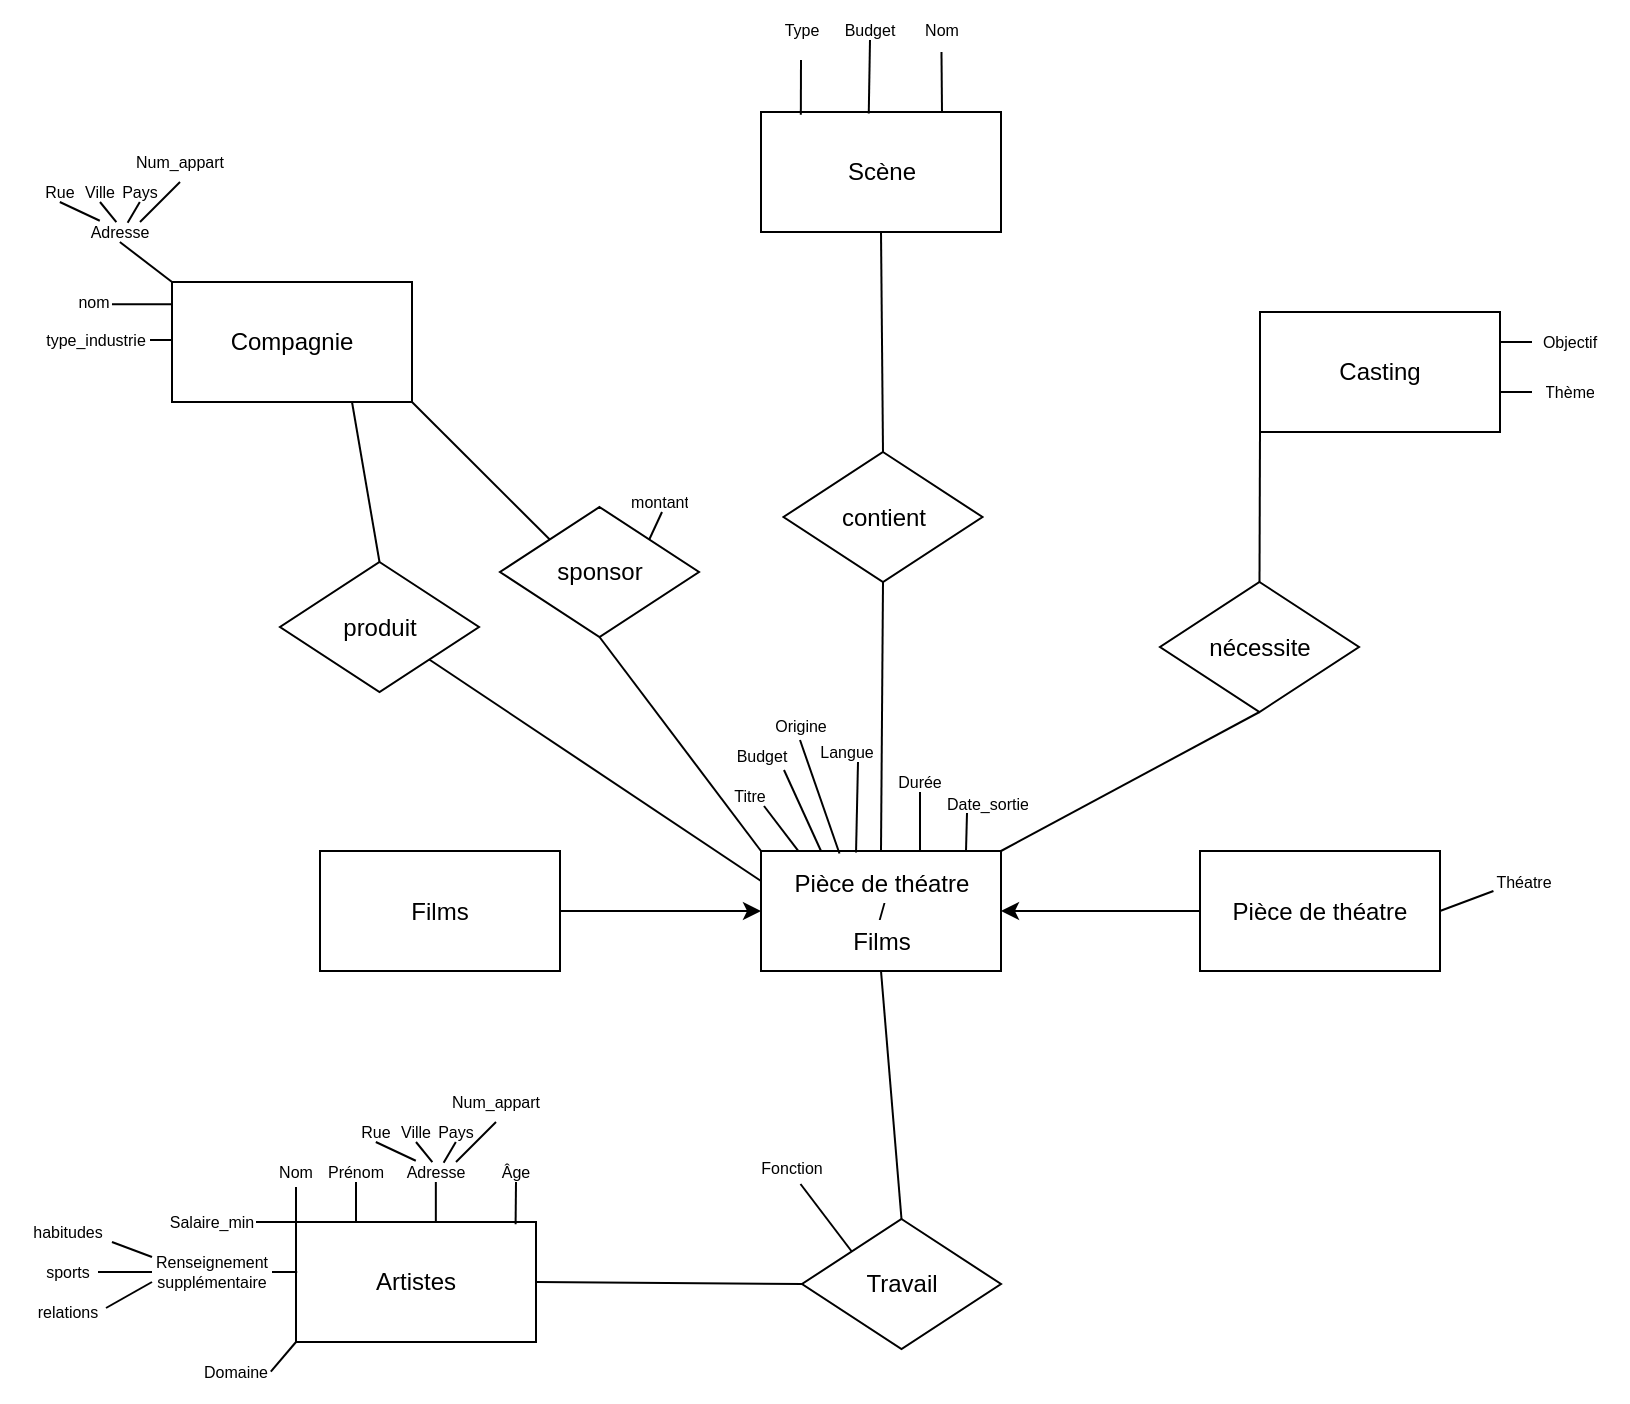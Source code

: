 <mxfile version="24.0.4" type="device">
  <diagram id="R2lEEEUBdFMjLlhIrx00" name="Page-1">
    <mxGraphModel dx="1526" dy="535" grid="1" gridSize="10" guides="1" tooltips="1" connect="1" arrows="1" fold="1" page="1" pageScale="1" pageWidth="850" pageHeight="1100" math="0" shadow="0" extFonts="Permanent Marker^https://fonts.googleapis.com/css?family=Permanent+Marker">
      <root>
        <mxCell id="0" />
        <mxCell id="1" parent="0" />
        <mxCell id="wOHzCfQpH4CLgoGP7HWh-2" value="Films" style="rounded=0;whiteSpace=wrap;html=1;" parent="1" vertex="1">
          <mxGeometry x="-300" y="469.5" width="120" height="60" as="geometry" />
        </mxCell>
        <mxCell id="wOHzCfQpH4CLgoGP7HWh-3" value="Scène" style="rounded=0;whiteSpace=wrap;html=1;" parent="1" vertex="1">
          <mxGeometry x="-79.5" y="100" width="120" height="60" as="geometry" />
        </mxCell>
        <mxCell id="wOHzCfQpH4CLgoGP7HWh-4" value="Compagnie" style="rounded=0;whiteSpace=wrap;html=1;" parent="1" vertex="1">
          <mxGeometry x="-374" y="185" width="120" height="60" as="geometry" />
        </mxCell>
        <mxCell id="wOHzCfQpH4CLgoGP7HWh-6" value="Pièce de théatre" style="rounded=0;whiteSpace=wrap;html=1;" parent="1" vertex="1">
          <mxGeometry x="140" y="469.5" width="120" height="60" as="geometry" />
        </mxCell>
        <mxCell id="wOHzCfQpH4CLgoGP7HWh-10" value="Artistes" style="rounded=0;whiteSpace=wrap;html=1;" parent="1" vertex="1">
          <mxGeometry x="-312" y="655" width="120" height="60" as="geometry" />
        </mxCell>
        <mxCell id="wOHzCfQpH4CLgoGP7HWh-13" value="Nom" style="text;html=1;align=center;verticalAlign=middle;whiteSpace=wrap;rounded=0;fontSize=8;" parent="1" vertex="1">
          <mxGeometry x="-342" y="615" width="60" height="30" as="geometry" />
        </mxCell>
        <mxCell id="wOHzCfQpH4CLgoGP7HWh-14" value="Prénom" style="text;html=1;align=center;verticalAlign=middle;whiteSpace=wrap;rounded=0;fontSize=8;" parent="1" vertex="1">
          <mxGeometry x="-312" y="615" width="60" height="30" as="geometry" />
        </mxCell>
        <mxCell id="wOHzCfQpH4CLgoGP7HWh-15" value="Adresse" style="text;html=1;align=center;verticalAlign=middle;whiteSpace=wrap;rounded=0;fontSize=8;" parent="1" vertex="1">
          <mxGeometry x="-272" y="615" width="60" height="30" as="geometry" />
        </mxCell>
        <mxCell id="wOHzCfQpH4CLgoGP7HWh-16" value="Rue" style="text;html=1;align=center;verticalAlign=middle;whiteSpace=wrap;rounded=0;fontSize=8;" parent="1" vertex="1">
          <mxGeometry x="-302" y="595" width="60" height="30" as="geometry" />
        </mxCell>
        <mxCell id="wOHzCfQpH4CLgoGP7HWh-18" value="Ville" style="text;html=1;align=center;verticalAlign=middle;whiteSpace=wrap;rounded=0;fontSize=8;" parent="1" vertex="1">
          <mxGeometry x="-282" y="595" width="60" height="30" as="geometry" />
        </mxCell>
        <mxCell id="wOHzCfQpH4CLgoGP7HWh-19" value="Pays" style="text;html=1;align=center;verticalAlign=middle;whiteSpace=wrap;rounded=0;fontSize=8;" parent="1" vertex="1">
          <mxGeometry x="-262" y="595" width="60" height="30" as="geometry" />
        </mxCell>
        <mxCell id="wOHzCfQpH4CLgoGP7HWh-20" value="" style="endArrow=none;html=1;rounded=0;entryX=0;entryY=0.75;entryDx=0;entryDy=0;exitX=0;exitY=0;exitDx=0;exitDy=0;" parent="1" source="wOHzCfQpH4CLgoGP7HWh-10" target="wOHzCfQpH4CLgoGP7HWh-14" edge="1">
          <mxGeometry width="50" height="50" relative="1" as="geometry">
            <mxPoint x="-232" y="725" as="sourcePoint" />
            <mxPoint x="-182" y="675" as="targetPoint" />
          </mxGeometry>
        </mxCell>
        <mxCell id="wOHzCfQpH4CLgoGP7HWh-21" value="" style="endArrow=none;html=1;rounded=0;exitX=0.25;exitY=0;exitDx=0;exitDy=0;entryX=0.5;entryY=0.667;entryDx=0;entryDy=0;entryPerimeter=0;" parent="1" source="wOHzCfQpH4CLgoGP7HWh-10" target="wOHzCfQpH4CLgoGP7HWh-14" edge="1">
          <mxGeometry width="50" height="50" relative="1" as="geometry">
            <mxPoint x="-232" y="725" as="sourcePoint" />
            <mxPoint x="-182" y="675" as="targetPoint" />
          </mxGeometry>
        </mxCell>
        <mxCell id="wOHzCfQpH4CLgoGP7HWh-22" value="" style="endArrow=none;html=1;rounded=0;exitX=0.25;exitY=0;exitDx=0;exitDy=0;entryX=0.5;entryY=0.667;entryDx=0;entryDy=0;entryPerimeter=0;" parent="1" edge="1">
          <mxGeometry width="50" height="50" relative="1" as="geometry">
            <mxPoint x="-242.08" y="655" as="sourcePoint" />
            <mxPoint x="-242.08" y="635" as="targetPoint" />
          </mxGeometry>
        </mxCell>
        <mxCell id="wOHzCfQpH4CLgoGP7HWh-23" value="" style="endArrow=none;html=1;rounded=0;exitX=0.165;exitY=0.979;exitDx=0;exitDy=0;entryX=0.5;entryY=0.667;entryDx=0;entryDy=0;entryPerimeter=0;exitPerimeter=0;" parent="1" source="wOHzCfQpH4CLgoGP7HWh-19" edge="1">
          <mxGeometry width="50" height="50" relative="1" as="geometry">
            <mxPoint x="-262.02" y="624.99" as="sourcePoint" />
            <mxPoint x="-272.09" y="615" as="targetPoint" />
          </mxGeometry>
        </mxCell>
        <mxCell id="wOHzCfQpH4CLgoGP7HWh-24" value="" style="endArrow=none;html=1;rounded=0;exitX=0.303;exitY=1.004;exitDx=0;exitDy=0;exitPerimeter=0;" parent="1" edge="1" source="wOHzCfQpH4CLgoGP7HWh-19">
          <mxGeometry width="50" height="50" relative="1" as="geometry">
            <mxPoint x="-252" y="625" as="sourcePoint" />
            <mxPoint x="-252" y="615" as="targetPoint" />
          </mxGeometry>
        </mxCell>
        <mxCell id="wOHzCfQpH4CLgoGP7HWh-25" value="" style="endArrow=none;html=1;rounded=0;exitX=0.397;exitY=1.011;exitDx=0;exitDy=0;entryX=0.5;entryY=0.667;entryDx=0;entryDy=0;entryPerimeter=0;exitPerimeter=0;" parent="1" source="wOHzCfQpH4CLgoGP7HWh-19" edge="1">
          <mxGeometry width="50" height="50" relative="1" as="geometry">
            <mxPoint x="-222" y="625" as="sourcePoint" />
            <mxPoint x="-232.09" y="615" as="targetPoint" />
          </mxGeometry>
        </mxCell>
        <mxCell id="wOHzCfQpH4CLgoGP7HWh-26" value="Salaire_min" style="text;html=1;align=center;verticalAlign=middle;whiteSpace=wrap;rounded=0;fontSize=8;" parent="1" vertex="1">
          <mxGeometry x="-384" y="640" width="60" height="30" as="geometry" />
        </mxCell>
        <mxCell id="wOHzCfQpH4CLgoGP7HWh-27" value="" style="endArrow=none;html=1;rounded=0;entryX=0;entryY=0;entryDx=0;entryDy=0;exitX=0;exitY=0.167;exitDx=0;exitDy=0;exitPerimeter=0;" parent="1" source="wOHzCfQpH4CLgoGP7HWh-10" target="wOHzCfQpH4CLgoGP7HWh-10" edge="1">
          <mxGeometry width="50" height="50" relative="1" as="geometry">
            <mxPoint x="-342" y="705" as="sourcePoint" />
            <mxPoint x="-292" y="655" as="targetPoint" />
          </mxGeometry>
        </mxCell>
        <mxCell id="wOHzCfQpH4CLgoGP7HWh-29" value="" style="endArrow=none;html=1;rounded=0;entryX=0;entryY=0;entryDx=0;entryDy=0;" parent="1" target="wOHzCfQpH4CLgoGP7HWh-10" edge="1">
          <mxGeometry width="50" height="50" relative="1" as="geometry">
            <mxPoint x="-332" y="655" as="sourcePoint" />
            <mxPoint x="-292" y="655" as="targetPoint" />
          </mxGeometry>
        </mxCell>
        <mxCell id="wOHzCfQpH4CLgoGP7HWh-30" value="Renseignement supplémentaire" style="text;html=1;align=center;verticalAlign=middle;whiteSpace=wrap;rounded=0;fontSize=8;" parent="1" vertex="1">
          <mxGeometry x="-384" y="665" width="60" height="30" as="geometry" />
        </mxCell>
        <mxCell id="wOHzCfQpH4CLgoGP7HWh-31" value="" style="endArrow=none;html=1;rounded=0;entryX=0.005;entryY=0.417;entryDx=0;entryDy=0;entryPerimeter=0;exitX=1;exitY=0.5;exitDx=0;exitDy=0;" parent="1" source="wOHzCfQpH4CLgoGP7HWh-30" target="wOHzCfQpH4CLgoGP7HWh-10" edge="1">
          <mxGeometry width="50" height="50" relative="1" as="geometry">
            <mxPoint x="-342" y="705" as="sourcePoint" />
            <mxPoint x="-292" y="655" as="targetPoint" />
          </mxGeometry>
        </mxCell>
        <mxCell id="wOHzCfQpH4CLgoGP7HWh-33" value="" style="endArrow=none;html=1;rounded=0;entryX=0.915;entryY=0.018;entryDx=0;entryDy=0;entryPerimeter=0;" parent="1" target="wOHzCfQpH4CLgoGP7HWh-10" edge="1">
          <mxGeometry width="50" height="50" relative="1" as="geometry">
            <mxPoint x="-202" y="635" as="sourcePoint" />
            <mxPoint x="-292" y="585" as="targetPoint" />
          </mxGeometry>
        </mxCell>
        <mxCell id="wOHzCfQpH4CLgoGP7HWh-35" value="Âge" style="text;html=1;align=center;verticalAlign=middle;whiteSpace=wrap;rounded=0;fontSize=8;" parent="1" vertex="1">
          <mxGeometry x="-232" y="615" width="60" height="30" as="geometry" />
        </mxCell>
        <mxCell id="6xAQgyJOtl-inS0yBKs7-2" value="Num_appart" style="text;html=1;align=center;verticalAlign=middle;whiteSpace=wrap;rounded=0;fontSize=8;" vertex="1" parent="1">
          <mxGeometry x="-242" y="580" width="60" height="30" as="geometry" />
        </mxCell>
        <mxCell id="6xAQgyJOtl-inS0yBKs7-3" value="" style="endArrow=none;html=1;rounded=0;entryX=0.5;entryY=0.833;entryDx=0;entryDy=0;entryPerimeter=0;exitX=0.5;exitY=1;exitDx=0;exitDy=0;" edge="1" parent="1" source="wOHzCfQpH4CLgoGP7HWh-19" target="6xAQgyJOtl-inS0yBKs7-2">
          <mxGeometry width="50" height="50" relative="1" as="geometry">
            <mxPoint x="-254" y="615" as="sourcePoint" />
            <mxPoint x="-204" y="565" as="targetPoint" />
          </mxGeometry>
        </mxCell>
        <mxCell id="6xAQgyJOtl-inS0yBKs7-4" value="&lt;span data-slate-fragment=&quot;JTVCJTdCJTIydHlwZSUyMiUzQSUyMnBhcmFncmFwaCUyMiUyQyUyMmNoaWxkcmVuJTIyJTNBJTVCJTdCJTIydGV4dCUyMiUzQSUyMmhhYml0dWRlcyUyMiUyQyUyMmZvbnRTaXplJTIyJTNBJTIydGV4dC14bCUyMiU3RCU1RCUyQyUyMmFsaWduJTIyJTNBJTIyanVzdGlmeSUyMiU3RCU1RA==&quot; style=&quot;white-space: pre;&quot;&gt;habitudes&lt;/span&gt;" style="text;html=1;align=center;verticalAlign=middle;whiteSpace=wrap;rounded=0;fontSize=8;" vertex="1" parent="1">
          <mxGeometry x="-456" y="645" width="60" height="30" as="geometry" />
        </mxCell>
        <mxCell id="6xAQgyJOtl-inS0yBKs7-5" value="&lt;span data-slate-fragment=&quot;JTVCJTdCJTIydHlwZSUyMiUzQSUyMnBhcmFncmFwaCUyMiUyQyUyMmNoaWxkcmVuJTIyJTNBJTVCJTdCJTIydGV4dCUyMiUzQSUyMnNwb3J0cyUyMiUyQyUyMmZvbnRTaXplJTIyJTNBJTIydGV4dC14bCUyMiU3RCU1RCUyQyUyMmFsaWduJTIyJTNBJTIyanVzdGlmeSUyMiU3RCU1RA==&quot; style=&quot;white-space: pre;&quot;&gt;sports&lt;/span&gt;" style="text;html=1;align=center;verticalAlign=middle;whiteSpace=wrap;rounded=0;fontSize=8;" vertex="1" parent="1">
          <mxGeometry x="-456" y="665" width="60" height="30" as="geometry" />
        </mxCell>
        <mxCell id="6xAQgyJOtl-inS0yBKs7-6" value="&lt;span data-slate-fragment=&quot;JTVCJTdCJTIydHlwZSUyMiUzQSUyMnBhcmFncmFwaCUyMiUyQyUyMmNoaWxkcmVuJTIyJTNBJTVCJTdCJTIydGV4dCUyMiUzQSUyMnJlbGF0aW9ucyUyMiUyQyUyMmZvbnRTaXplJTIyJTNBJTIydGV4dC14bCUyMiU3RCU1RCUyQyUyMmFsaWduJTIyJTNBJTIyanVzdGlmeSUyMiU3RCU1RA==&quot; style=&quot;white-space: pre;&quot;&gt;relations&lt;/span&gt;" style="text;html=1;align=center;verticalAlign=middle;whiteSpace=wrap;rounded=0;fontSize=8;" vertex="1" parent="1">
          <mxGeometry x="-456" y="685" width="60" height="30" as="geometry" />
        </mxCell>
        <mxCell id="6xAQgyJOtl-inS0yBKs7-7" value="" style="endArrow=none;html=1;rounded=0;exitX=0;exitY=0.25;exitDx=0;exitDy=0;entryX=0.833;entryY=0.667;entryDx=0;entryDy=0;entryPerimeter=0;" edge="1" parent="1" source="wOHzCfQpH4CLgoGP7HWh-30">
          <mxGeometry width="50" height="50" relative="1" as="geometry">
            <mxPoint x="-384" y="665" as="sourcePoint" />
            <mxPoint x="-404.02" y="665.01" as="targetPoint" />
          </mxGeometry>
        </mxCell>
        <mxCell id="6xAQgyJOtl-inS0yBKs7-8" value="" style="endArrow=none;html=1;rounded=0;exitX=0;exitY=0.5;exitDx=0;exitDy=0;" edge="1" parent="1" source="wOHzCfQpH4CLgoGP7HWh-30">
          <mxGeometry width="50" height="50" relative="1" as="geometry">
            <mxPoint x="-384" y="682.99" as="sourcePoint" />
            <mxPoint x="-411" y="680" as="targetPoint" />
          </mxGeometry>
        </mxCell>
        <mxCell id="6xAQgyJOtl-inS0yBKs7-9" value="" style="endArrow=none;html=1;rounded=0;exitX=0;exitY=0.5;exitDx=0;exitDy=0;" edge="1" parent="1">
          <mxGeometry width="50" height="50" relative="1" as="geometry">
            <mxPoint x="-384" y="685" as="sourcePoint" />
            <mxPoint x="-407" y="698" as="targetPoint" />
          </mxGeometry>
        </mxCell>
        <mxCell id="6xAQgyJOtl-inS0yBKs7-34" value="" style="endArrow=none;html=1;rounded=0;exitX=0.166;exitY=0.022;exitDx=0;exitDy=0;entryX=0.5;entryY=1;entryDx=0;entryDy=0;exitPerimeter=0;" edge="1" parent="1" source="wOHzCfQpH4CLgoGP7HWh-3" target="6xAQgyJOtl-inS0yBKs7-36">
          <mxGeometry width="50" height="50" relative="1" as="geometry">
            <mxPoint x="-59" y="100" as="sourcePoint" />
            <mxPoint x="-19" y="60" as="targetPoint" />
          </mxGeometry>
        </mxCell>
        <mxCell id="6xAQgyJOtl-inS0yBKs7-36" value="Type" style="text;html=1;align=center;verticalAlign=middle;whiteSpace=wrap;rounded=0;fontSize=8;" vertex="1" parent="1">
          <mxGeometry x="-89.5" y="44" width="60" height="30" as="geometry" />
        </mxCell>
        <mxCell id="6xAQgyJOtl-inS0yBKs7-37" value="Budget" style="text;html=1;align=center;verticalAlign=middle;whiteSpace=wrap;rounded=0;fontSize=8;" vertex="1" parent="1">
          <mxGeometry x="-55" y="44" width="60" height="30" as="geometry" />
        </mxCell>
        <mxCell id="6xAQgyJOtl-inS0yBKs7-38" value="" style="endArrow=none;html=1;rounded=0;" edge="1" parent="1">
          <mxGeometry width="50" height="50" relative="1" as="geometry">
            <mxPoint x="11" y="100" as="sourcePoint" />
            <mxPoint x="10.74" y="70" as="targetPoint" />
          </mxGeometry>
        </mxCell>
        <mxCell id="6xAQgyJOtl-inS0yBKs7-39" value="" style="endArrow=none;html=1;rounded=0;exitX=0.449;exitY=0.013;exitDx=0;exitDy=0;exitPerimeter=0;" edge="1" parent="1" source="wOHzCfQpH4CLgoGP7HWh-3">
          <mxGeometry width="50" height="50" relative="1" as="geometry">
            <mxPoint x="-25" y="104" as="sourcePoint" />
            <mxPoint x="-25" y="64" as="targetPoint" />
          </mxGeometry>
        </mxCell>
        <mxCell id="6xAQgyJOtl-inS0yBKs7-41" value="Nom" style="text;html=1;align=center;verticalAlign=middle;whiteSpace=wrap;rounded=0;fontSize=8;" vertex="1" parent="1">
          <mxGeometry x="-19" y="44" width="60" height="30" as="geometry" />
        </mxCell>
        <mxCell id="6xAQgyJOtl-inS0yBKs7-60" value="Théatre" style="text;strokeColor=none;fillColor=none;align=center;verticalAlign=middle;spacingLeft=4;spacingRight=4;overflow=hidden;points=[[0,0.5],[1,0.5]];portConstraint=eastwest;rotatable=0;whiteSpace=wrap;html=1;fontSize=8;" vertex="1" parent="1">
          <mxGeometry x="256.75" y="469.5" width="90" height="30" as="geometry" />
        </mxCell>
        <mxCell id="6xAQgyJOtl-inS0yBKs7-68" value="" style="endArrow=none;html=1;rounded=0;exitX=1;exitY=0.5;exitDx=0;exitDy=0;entryX=0.333;entryY=0.667;entryDx=0;entryDy=0;entryPerimeter=0;" edge="1" parent="1" source="wOHzCfQpH4CLgoGP7HWh-6" target="6xAQgyJOtl-inS0yBKs7-60">
          <mxGeometry width="50" height="50" relative="1" as="geometry">
            <mxPoint x="256.25" y="574.33" as="sourcePoint" />
            <mxPoint x="266.25" y="554.67" as="targetPoint" />
          </mxGeometry>
        </mxCell>
        <mxCell id="6xAQgyJOtl-inS0yBKs7-69" value="Casting" style="rounded=0;whiteSpace=wrap;html=1;" vertex="1" parent="1">
          <mxGeometry x="170" y="200" width="120" height="60" as="geometry" />
        </mxCell>
        <mxCell id="6xAQgyJOtl-inS0yBKs7-70" value="Objectif" style="text;strokeColor=none;fillColor=none;align=center;verticalAlign=middle;spacingLeft=4;spacingRight=4;overflow=hidden;points=[[0,0.5],[1,0.5]];portConstraint=eastwest;rotatable=0;whiteSpace=wrap;html=1;fontSize=8;" vertex="1" parent="1">
          <mxGeometry x="296" y="200" width="58" height="30" as="geometry" />
        </mxCell>
        <mxCell id="6xAQgyJOtl-inS0yBKs7-71" value="Thème" style="text;strokeColor=none;fillColor=none;align=center;verticalAlign=middle;spacingLeft=4;spacingRight=4;overflow=hidden;points=[[0,0.5],[1,0.5]];portConstraint=eastwest;rotatable=0;whiteSpace=wrap;html=1;fontSize=8;" vertex="1" parent="1">
          <mxGeometry x="296" y="225" width="58" height="30" as="geometry" />
        </mxCell>
        <mxCell id="6xAQgyJOtl-inS0yBKs7-72" value="" style="endArrow=none;html=1;rounded=0;exitX=1;exitY=0.25;exitDx=0;exitDy=0;" edge="1" parent="1" source="6xAQgyJOtl-inS0yBKs7-69">
          <mxGeometry width="50" height="50" relative="1" as="geometry">
            <mxPoint x="276" y="310" as="sourcePoint" />
            <mxPoint x="306" y="215" as="targetPoint" />
          </mxGeometry>
        </mxCell>
        <mxCell id="6xAQgyJOtl-inS0yBKs7-74" value="" style="endArrow=none;html=1;rounded=0;exitX=1;exitY=0.25;exitDx=0;exitDy=0;" edge="1" parent="1">
          <mxGeometry width="50" height="50" relative="1" as="geometry">
            <mxPoint x="290" y="240" as="sourcePoint" />
            <mxPoint x="306" y="240" as="targetPoint" />
          </mxGeometry>
        </mxCell>
        <mxCell id="6xAQgyJOtl-inS0yBKs7-75" value="nom" style="text;strokeColor=none;fillColor=none;align=center;verticalAlign=middle;spacingLeft=4;spacingRight=4;overflow=hidden;points=[[0,0.5],[1,0.5]];portConstraint=eastwest;rotatable=0;whiteSpace=wrap;html=1;fontSize=8;" vertex="1" parent="1">
          <mxGeometry x="-442" y="180" width="58" height="30" as="geometry" />
        </mxCell>
        <mxCell id="6xAQgyJOtl-inS0yBKs7-76" value="type_industrie" style="text;strokeColor=none;fillColor=none;align=center;verticalAlign=middle;spacingLeft=4;spacingRight=4;overflow=hidden;points=[[0,0.5],[1,0.5]];portConstraint=eastwest;rotatable=0;whiteSpace=wrap;html=1;fontSize=8;" vertex="1" parent="1">
          <mxGeometry x="-442" y="199" width="60" height="30" as="geometry" />
        </mxCell>
        <mxCell id="6xAQgyJOtl-inS0yBKs7-79" value="Ville" style="text;html=1;align=center;verticalAlign=middle;whiteSpace=wrap;rounded=0;fontSize=8;" vertex="1" parent="1">
          <mxGeometry x="-440" y="125" width="60" height="30" as="geometry" />
        </mxCell>
        <mxCell id="6xAQgyJOtl-inS0yBKs7-80" value="Num_appart" style="text;html=1;align=center;verticalAlign=middle;whiteSpace=wrap;rounded=0;fontSize=8;" vertex="1" parent="1">
          <mxGeometry x="-400" y="110" width="60" height="30" as="geometry" />
        </mxCell>
        <mxCell id="6xAQgyJOtl-inS0yBKs7-81" value="Rue" style="text;html=1;align=center;verticalAlign=middle;whiteSpace=wrap;rounded=0;fontSize=8;" vertex="1" parent="1">
          <mxGeometry x="-460" y="125" width="60" height="30" as="geometry" />
        </mxCell>
        <mxCell id="6xAQgyJOtl-inS0yBKs7-82" value="Pays" style="text;html=1;align=center;verticalAlign=middle;whiteSpace=wrap;rounded=0;fontSize=8;" vertex="1" parent="1">
          <mxGeometry x="-420" y="125" width="60" height="30" as="geometry" />
        </mxCell>
        <mxCell id="6xAQgyJOtl-inS0yBKs7-83" value="" style="endArrow=none;html=1;rounded=0;entryX=0.5;entryY=0.833;entryDx=0;entryDy=0;entryPerimeter=0;exitX=0.5;exitY=1;exitDx=0;exitDy=0;" edge="1" source="6xAQgyJOtl-inS0yBKs7-82" target="6xAQgyJOtl-inS0yBKs7-80" parent="1">
          <mxGeometry width="50" height="50" relative="1" as="geometry">
            <mxPoint x="-412" y="145" as="sourcePoint" />
            <mxPoint x="-362" y="95" as="targetPoint" />
          </mxGeometry>
        </mxCell>
        <mxCell id="6xAQgyJOtl-inS0yBKs7-84" value="" style="endArrow=none;html=1;rounded=0;exitX=0.397;exitY=1.011;exitDx=0;exitDy=0;entryX=0.5;entryY=0.667;entryDx=0;entryDy=0;entryPerimeter=0;exitPerimeter=0;" edge="1" source="6xAQgyJOtl-inS0yBKs7-82" parent="1">
          <mxGeometry width="50" height="50" relative="1" as="geometry">
            <mxPoint x="-380" y="155" as="sourcePoint" />
            <mxPoint x="-390.09" y="145" as="targetPoint" />
          </mxGeometry>
        </mxCell>
        <mxCell id="6xAQgyJOtl-inS0yBKs7-85" value="" style="endArrow=none;html=1;rounded=0;exitX=0.303;exitY=1.004;exitDx=0;exitDy=0;exitPerimeter=0;" edge="1" source="6xAQgyJOtl-inS0yBKs7-82" parent="1">
          <mxGeometry width="50" height="50" relative="1" as="geometry">
            <mxPoint x="-410" y="155" as="sourcePoint" />
            <mxPoint x="-410" y="145" as="targetPoint" />
          </mxGeometry>
        </mxCell>
        <mxCell id="6xAQgyJOtl-inS0yBKs7-86" value="" style="endArrow=none;html=1;rounded=0;exitX=0.165;exitY=0.979;exitDx=0;exitDy=0;entryX=0.5;entryY=0.667;entryDx=0;entryDy=0;entryPerimeter=0;exitPerimeter=0;" edge="1" source="6xAQgyJOtl-inS0yBKs7-82" parent="1">
          <mxGeometry width="50" height="50" relative="1" as="geometry">
            <mxPoint x="-420.02" y="154.99" as="sourcePoint" />
            <mxPoint x="-430.09" y="145" as="targetPoint" />
          </mxGeometry>
        </mxCell>
        <mxCell id="6xAQgyJOtl-inS0yBKs7-87" value="" style="endArrow=none;html=1;rounded=0;exitX=0;exitY=0;exitDx=0;exitDy=0;entryX=0.5;entryY=0.667;entryDx=0;entryDy=0;entryPerimeter=0;" edge="1" parent="1" source="wOHzCfQpH4CLgoGP7HWh-4">
          <mxGeometry width="50" height="50" relative="1" as="geometry">
            <mxPoint x="-400.08" y="185" as="sourcePoint" />
            <mxPoint x="-400.08" y="165" as="targetPoint" />
          </mxGeometry>
        </mxCell>
        <mxCell id="6xAQgyJOtl-inS0yBKs7-88" value="Adresse" style="text;html=1;align=center;verticalAlign=middle;whiteSpace=wrap;rounded=0;fontSize=8;" vertex="1" parent="1">
          <mxGeometry x="-430" y="145" width="60" height="30" as="geometry" />
        </mxCell>
        <mxCell id="6xAQgyJOtl-inS0yBKs7-89" value="" style="endArrow=none;html=1;rounded=0;entryX=0.004;entryY=0.186;entryDx=0;entryDy=0;entryPerimeter=0;exitX=0.655;exitY=0.539;exitDx=0;exitDy=0;exitPerimeter=0;" edge="1" parent="1" source="6xAQgyJOtl-inS0yBKs7-75" target="wOHzCfQpH4CLgoGP7HWh-4">
          <mxGeometry width="50" height="50" relative="1" as="geometry">
            <mxPoint x="-404" y="225" as="sourcePoint" />
            <mxPoint x="-354" y="175" as="targetPoint" />
          </mxGeometry>
        </mxCell>
        <mxCell id="6xAQgyJOtl-inS0yBKs7-90" value="" style="endArrow=none;html=1;rounded=0;" edge="1" parent="1">
          <mxGeometry width="50" height="50" relative="1" as="geometry">
            <mxPoint x="-385" y="214" as="sourcePoint" />
            <mxPoint x="-374" y="214" as="targetPoint" />
          </mxGeometry>
        </mxCell>
        <mxCell id="6xAQgyJOtl-inS0yBKs7-98" value="montant" style="text;strokeColor=none;fillColor=none;align=center;verticalAlign=middle;spacingLeft=4;spacingRight=4;overflow=hidden;points=[[0,0.5],[1,0.5]];portConstraint=eastwest;rotatable=0;whiteSpace=wrap;html=1;fontSize=8;" vertex="1" parent="1">
          <mxGeometry x="-160.5" y="280" width="60" height="30" as="geometry" />
        </mxCell>
        <mxCell id="6xAQgyJOtl-inS0yBKs7-116" value="Pièce de théatre&lt;div&gt;/&lt;/div&gt;&lt;div&gt;Films&lt;/div&gt;" style="rounded=0;whiteSpace=wrap;html=1;" vertex="1" parent="1">
          <mxGeometry x="-79.5" y="469.5" width="120" height="60" as="geometry" />
        </mxCell>
        <mxCell id="6xAQgyJOtl-inS0yBKs7-117" value="Titre" style="text;strokeColor=none;fillColor=none;align=center;verticalAlign=middle;spacingLeft=4;spacingRight=4;overflow=hidden;points=[[0,0.5],[1,0.5]];portConstraint=eastwest;rotatable=0;whiteSpace=wrap;html=1;fontSize=8;" vertex="1" parent="1">
          <mxGeometry x="-99" y="427" width="27.5" height="30" as="geometry" />
        </mxCell>
        <mxCell id="6xAQgyJOtl-inS0yBKs7-118" value="Budget" style="text;strokeColor=none;fillColor=none;align=center;verticalAlign=middle;spacingLeft=4;spacingRight=4;overflow=hidden;points=[[0,0.5],[1,0.5]];portConstraint=eastwest;rotatable=0;whiteSpace=wrap;html=1;fontSize=8;" vertex="1" parent="1">
          <mxGeometry x="-102" y="407" width="45.5" height="30" as="geometry" />
        </mxCell>
        <mxCell id="6xAQgyJOtl-inS0yBKs7-119" value="Origine" style="text;strokeColor=none;fillColor=none;align=center;verticalAlign=middle;spacingLeft=4;spacingRight=4;overflow=hidden;points=[[0,0.5],[1,0.5]];portConstraint=eastwest;rotatable=0;whiteSpace=wrap;html=1;fontSize=8;" vertex="1" parent="1">
          <mxGeometry x="-80" y="392" width="40.5" height="30" as="geometry" />
        </mxCell>
        <mxCell id="6xAQgyJOtl-inS0yBKs7-120" value="Langue" style="text;strokeColor=none;fillColor=none;align=center;verticalAlign=middle;spacingLeft=4;spacingRight=4;overflow=hidden;points=[[0,0.5],[1,0.5]];portConstraint=eastwest;rotatable=0;whiteSpace=wrap;html=1;fontSize=8;" vertex="1" parent="1">
          <mxGeometry x="-59" y="405" width="44.5" height="30" as="geometry" />
        </mxCell>
        <mxCell id="6xAQgyJOtl-inS0yBKs7-121" value="Durée" style="text;strokeColor=none;fillColor=none;align=center;verticalAlign=middle;spacingLeft=4;spacingRight=4;overflow=hidden;points=[[0,0.5],[1,0.5]];portConstraint=eastwest;rotatable=0;whiteSpace=wrap;html=1;fontSize=8;" vertex="1" parent="1">
          <mxGeometry x="-19" y="420" width="37.5" height="30" as="geometry" />
        </mxCell>
        <mxCell id="6xAQgyJOtl-inS0yBKs7-127" value="Date_sortie" style="text;strokeColor=none;fillColor=none;align=center;verticalAlign=middle;spacingLeft=4;spacingRight=4;overflow=hidden;points=[[0,0.5],[1,0.5]];portConstraint=eastwest;rotatable=0;whiteSpace=wrap;html=1;fontSize=8;" vertex="1" parent="1">
          <mxGeometry x="5" y="431" width="58" height="30" as="geometry" />
        </mxCell>
        <mxCell id="6xAQgyJOtl-inS0yBKs7-129" value="" style="endArrow=none;html=1;rounded=0;exitX=0.75;exitY=0;exitDx=0;exitDy=0;" edge="1" parent="1">
          <mxGeometry width="50" height="50" relative="1" as="geometry">
            <mxPoint y="469.5" as="sourcePoint" />
            <mxPoint y="440" as="targetPoint" />
          </mxGeometry>
        </mxCell>
        <mxCell id="6xAQgyJOtl-inS0yBKs7-130" value="" style="endArrow=none;html=1;rounded=0;exitX=0.5;exitY=0;exitDx=0;exitDy=0;" edge="1" parent="1">
          <mxGeometry width="50" height="50" relative="1" as="geometry">
            <mxPoint x="23" y="469.5" as="sourcePoint" />
            <mxPoint x="23.5" y="450.5" as="targetPoint" />
          </mxGeometry>
        </mxCell>
        <mxCell id="6xAQgyJOtl-inS0yBKs7-131" value="" style="endArrow=none;html=1;rounded=0;exitX=0.396;exitY=0.012;exitDx=0;exitDy=0;exitPerimeter=0;" edge="1" parent="1" source="6xAQgyJOtl-inS0yBKs7-116">
          <mxGeometry width="50" height="50" relative="1" as="geometry">
            <mxPoint x="-64.5" y="469.5" as="sourcePoint" />
            <mxPoint x="-31" y="425" as="targetPoint" />
          </mxGeometry>
        </mxCell>
        <mxCell id="6xAQgyJOtl-inS0yBKs7-132" value="" style="endArrow=none;html=1;rounded=0;exitX=0.25;exitY=0;exitDx=0;exitDy=0;" edge="1" parent="1" source="6xAQgyJOtl-inS0yBKs7-116">
          <mxGeometry width="50" height="50" relative="1" as="geometry">
            <mxPoint x="-100.5" y="469.5" as="sourcePoint" />
            <mxPoint x="-68" y="429" as="targetPoint" />
          </mxGeometry>
        </mxCell>
        <mxCell id="6xAQgyJOtl-inS0yBKs7-133" value="" style="endArrow=none;html=1;rounded=0;exitX=0.156;exitY=0.001;exitDx=0;exitDy=0;exitPerimeter=0;" edge="1" parent="1" source="6xAQgyJOtl-inS0yBKs7-116">
          <mxGeometry width="50" height="50" relative="1" as="geometry">
            <mxPoint x="-129" y="469.5" as="sourcePoint" />
            <mxPoint x="-78" y="447" as="targetPoint" />
          </mxGeometry>
        </mxCell>
        <mxCell id="6xAQgyJOtl-inS0yBKs7-134" value="Domaine" style="text;html=1;align=center;verticalAlign=middle;whiteSpace=wrap;rounded=0;fontSize=8;" vertex="1" parent="1">
          <mxGeometry x="-372" y="715" width="60" height="30" as="geometry" />
        </mxCell>
        <mxCell id="6xAQgyJOtl-inS0yBKs7-136" value="" style="endArrow=none;html=1;rounded=0;entryX=1;entryY=0;entryDx=0;entryDy=0;exitX=1;exitY=0.5;exitDx=0;exitDy=0;" edge="1" parent="1" target="6xAQgyJOtl-inS0yBKs7-134">
          <mxGeometry width="50" height="50" relative="1" as="geometry">
            <mxPoint x="-324.6" y="729.85" as="sourcePoint" />
            <mxPoint x="-311.6" y="729.85" as="targetPoint" />
          </mxGeometry>
        </mxCell>
        <mxCell id="6xAQgyJOtl-inS0yBKs7-139" value="" style="endArrow=classic;html=1;rounded=0;exitX=0;exitY=0.5;exitDx=0;exitDy=0;entryX=1;entryY=0.5;entryDx=0;entryDy=0;strokeColor=default;curved=0;" edge="1" parent="1" source="wOHzCfQpH4CLgoGP7HWh-6" target="6xAQgyJOtl-inS0yBKs7-116">
          <mxGeometry width="50" height="50" relative="1" as="geometry">
            <mxPoint x="30.5" y="581.57" as="sourcePoint" />
            <mxPoint x="131" y="581.57" as="targetPoint" />
          </mxGeometry>
        </mxCell>
        <mxCell id="6xAQgyJOtl-inS0yBKs7-140" value="" style="endArrow=classic;html=1;rounded=0;exitX=1;exitY=0.5;exitDx=0;exitDy=0;entryX=0;entryY=0.5;entryDx=0;entryDy=0;strokeColor=default;curved=0;" edge="1" parent="1" source="wOHzCfQpH4CLgoGP7HWh-2" target="6xAQgyJOtl-inS0yBKs7-116">
          <mxGeometry width="50" height="50" relative="1" as="geometry">
            <mxPoint x="-92" y="511.13" as="sourcePoint" />
            <mxPoint x="-170" y="511.13" as="targetPoint" />
          </mxGeometry>
        </mxCell>
        <mxCell id="6xAQgyJOtl-inS0yBKs7-141" value="contient" style="rhombus;whiteSpace=wrap;html=1;" vertex="1" parent="1">
          <mxGeometry x="-68.25" y="270" width="99.5" height="65" as="geometry" />
        </mxCell>
        <mxCell id="6xAQgyJOtl-inS0yBKs7-142" value="nécessite" style="rhombus;whiteSpace=wrap;html=1;" vertex="1" parent="1">
          <mxGeometry x="120" y="335" width="99.5" height="65" as="geometry" />
        </mxCell>
        <mxCell id="6xAQgyJOtl-inS0yBKs7-143" value="" style="endArrow=none;html=1;rounded=0;exitX=0.5;exitY=0;exitDx=0;exitDy=0;entryX=0.5;entryY=1;entryDx=0;entryDy=0;" edge="1" parent="1" source="6xAQgyJOtl-inS0yBKs7-116" target="6xAQgyJOtl-inS0yBKs7-141">
          <mxGeometry width="50" height="50" relative="1" as="geometry">
            <mxPoint x="-70" y="240" as="sourcePoint" />
            <mxPoint x="-110" y="330" as="targetPoint" />
          </mxGeometry>
        </mxCell>
        <mxCell id="6xAQgyJOtl-inS0yBKs7-144" value="" style="endArrow=none;html=1;rounded=0;exitX=0.5;exitY=0;exitDx=0;exitDy=0;entryX=0;entryY=1;entryDx=0;entryDy=0;" edge="1" parent="1" source="6xAQgyJOtl-inS0yBKs7-142" target="6xAQgyJOtl-inS0yBKs7-69">
          <mxGeometry width="50" height="50" relative="1" as="geometry">
            <mxPoint x="-24.25" y="284" as="sourcePoint" />
            <mxPoint x="80.5" y="195" as="targetPoint" />
          </mxGeometry>
        </mxCell>
        <mxCell id="6xAQgyJOtl-inS0yBKs7-145" value="" style="endArrow=none;html=1;rounded=0;exitX=0.5;exitY=0;exitDx=0;exitDy=0;entryX=0.5;entryY=1;entryDx=0;entryDy=0;" edge="1" parent="1" source="6xAQgyJOtl-inS0yBKs7-141" target="wOHzCfQpH4CLgoGP7HWh-3">
          <mxGeometry width="50" height="50" relative="1" as="geometry">
            <mxPoint x="-14.13" y="274.5" as="sourcePoint" />
            <mxPoint x="-83.13" y="185.5" as="targetPoint" />
          </mxGeometry>
        </mxCell>
        <mxCell id="6xAQgyJOtl-inS0yBKs7-147" value="" style="endArrow=none;html=1;rounded=0;entryX=0.5;entryY=1;entryDx=0;entryDy=0;exitX=1;exitY=0;exitDx=0;exitDy=0;" edge="1" parent="1" source="6xAQgyJOtl-inS0yBKs7-116" target="6xAQgyJOtl-inS0yBKs7-142">
          <mxGeometry width="50" height="50" relative="1" as="geometry">
            <mxPoint x="-220" y="390" as="sourcePoint" />
            <mxPoint x="-170" y="340" as="targetPoint" />
          </mxGeometry>
        </mxCell>
        <mxCell id="6xAQgyJOtl-inS0yBKs7-148" value="" style="endArrow=none;html=1;rounded=0;exitX=0.327;exitY=0.021;exitDx=0;exitDy=0;exitPerimeter=0;" edge="1" parent="1" source="6xAQgyJOtl-inS0yBKs7-116">
          <mxGeometry width="50" height="50" relative="1" as="geometry">
            <mxPoint x="-59.5" y="470" as="sourcePoint" />
            <mxPoint x="-60" y="414" as="targetPoint" />
          </mxGeometry>
        </mxCell>
        <mxCell id="6xAQgyJOtl-inS0yBKs7-149" value="" style="endArrow=none;html=1;rounded=0;entryX=1;entryY=1;entryDx=0;entryDy=0;exitX=0;exitY=0;exitDx=0;exitDy=0;" edge="1" parent="1" source="6xAQgyJOtl-inS0yBKs7-151" target="wOHzCfQpH4CLgoGP7HWh-4">
          <mxGeometry width="50" height="50" relative="1" as="geometry">
            <mxPoint x="-193" y="290" as="sourcePoint" />
            <mxPoint x="-140" y="310" as="targetPoint" />
          </mxGeometry>
        </mxCell>
        <mxCell id="6xAQgyJOtl-inS0yBKs7-151" value="sponsor" style="rhombus;whiteSpace=wrap;html=1;" vertex="1" parent="1">
          <mxGeometry x="-210" y="297.5" width="99.5" height="65" as="geometry" />
        </mxCell>
        <mxCell id="6xAQgyJOtl-inS0yBKs7-152" value="produit" style="rhombus;whiteSpace=wrap;html=1;" vertex="1" parent="1">
          <mxGeometry x="-320" y="325" width="99.5" height="65" as="geometry" />
        </mxCell>
        <mxCell id="6xAQgyJOtl-inS0yBKs7-153" value="" style="endArrow=none;html=1;rounded=0;entryX=0.75;entryY=1;entryDx=0;entryDy=0;exitX=0.5;exitY=0;exitDx=0;exitDy=0;" edge="1" parent="1" source="6xAQgyJOtl-inS0yBKs7-152" target="wOHzCfQpH4CLgoGP7HWh-4">
          <mxGeometry width="50" height="50" relative="1" as="geometry">
            <mxPoint x="-271" y="324" as="sourcePoint" />
            <mxPoint x="-340" y="255" as="targetPoint" />
          </mxGeometry>
        </mxCell>
        <mxCell id="6xAQgyJOtl-inS0yBKs7-154" value="" style="endArrow=none;html=1;rounded=0;entryX=0.5;entryY=1;entryDx=0;entryDy=0;exitX=0;exitY=0;exitDx=0;exitDy=0;" edge="1" parent="1" source="6xAQgyJOtl-inS0yBKs7-116" target="6xAQgyJOtl-inS0yBKs7-151">
          <mxGeometry width="50" height="50" relative="1" as="geometry">
            <mxPoint x="-130" y="420" as="sourcePoint" />
            <mxPoint x="-80" y="370" as="targetPoint" />
          </mxGeometry>
        </mxCell>
        <mxCell id="6xAQgyJOtl-inS0yBKs7-155" value="" style="endArrow=none;html=1;rounded=0;entryX=1;entryY=1;entryDx=0;entryDy=0;exitX=0;exitY=0.25;exitDx=0;exitDy=0;" edge="1" parent="1" source="6xAQgyJOtl-inS0yBKs7-116" target="6xAQgyJOtl-inS0yBKs7-152">
          <mxGeometry width="50" height="50" relative="1" as="geometry">
            <mxPoint x="-110" y="482.5" as="sourcePoint" />
            <mxPoint x="-191" y="375.5" as="targetPoint" />
          </mxGeometry>
        </mxCell>
        <mxCell id="6xAQgyJOtl-inS0yBKs7-156" value="" style="endArrow=none;html=1;rounded=0;exitX=1;exitY=0;exitDx=0;exitDy=0;" edge="1" parent="1" source="6xAQgyJOtl-inS0yBKs7-151">
          <mxGeometry width="50" height="50" relative="1" as="geometry">
            <mxPoint x="-140" y="370" as="sourcePoint" />
            <mxPoint x="-129" y="300" as="targetPoint" />
          </mxGeometry>
        </mxCell>
        <mxCell id="6xAQgyJOtl-inS0yBKs7-159" value="Travail" style="rhombus;whiteSpace=wrap;html=1;" vertex="1" parent="1">
          <mxGeometry x="-59" y="653.5" width="99.5" height="65" as="geometry" />
        </mxCell>
        <mxCell id="6xAQgyJOtl-inS0yBKs7-160" value="" style="endArrow=none;html=1;rounded=0;exitX=1;exitY=0.5;exitDx=0;exitDy=0;entryX=0;entryY=0.5;entryDx=0;entryDy=0;" edge="1" parent="1" source="wOHzCfQpH4CLgoGP7HWh-10" target="6xAQgyJOtl-inS0yBKs7-159">
          <mxGeometry width="50" height="50" relative="1" as="geometry">
            <mxPoint x="-119.75" y="616" as="sourcePoint" />
            <mxPoint x="-69.75" y="566" as="targetPoint" />
          </mxGeometry>
        </mxCell>
        <mxCell id="6xAQgyJOtl-inS0yBKs7-161" value="" style="endArrow=none;html=1;rounded=0;entryX=0.5;entryY=1;entryDx=0;entryDy=0;exitX=0.5;exitY=0;exitDx=0;exitDy=0;" edge="1" parent="1" source="6xAQgyJOtl-inS0yBKs7-159" target="6xAQgyJOtl-inS0yBKs7-116">
          <mxGeometry width="50" height="50" relative="1" as="geometry">
            <mxPoint x="-180" y="720" as="sourcePoint" />
            <mxPoint x="-130" y="670" as="targetPoint" />
          </mxGeometry>
        </mxCell>
        <mxCell id="6xAQgyJOtl-inS0yBKs7-162" value="" style="endArrow=none;html=1;rounded=0;entryX=0;entryY=0;entryDx=0;entryDy=0;" edge="1" parent="1" target="6xAQgyJOtl-inS0yBKs7-159">
          <mxGeometry width="50" height="50" relative="1" as="geometry">
            <mxPoint x="-59.75" y="636" as="sourcePoint" />
            <mxPoint x="-139.75" y="496" as="targetPoint" />
          </mxGeometry>
        </mxCell>
        <mxCell id="6xAQgyJOtl-inS0yBKs7-163" value="Fonction" style="text;html=1;align=center;verticalAlign=middle;whiteSpace=wrap;rounded=0;fontSize=8;" vertex="1" parent="1">
          <mxGeometry x="-93.75" y="613" width="60" height="30" as="geometry" />
        </mxCell>
      </root>
    </mxGraphModel>
  </diagram>
</mxfile>
